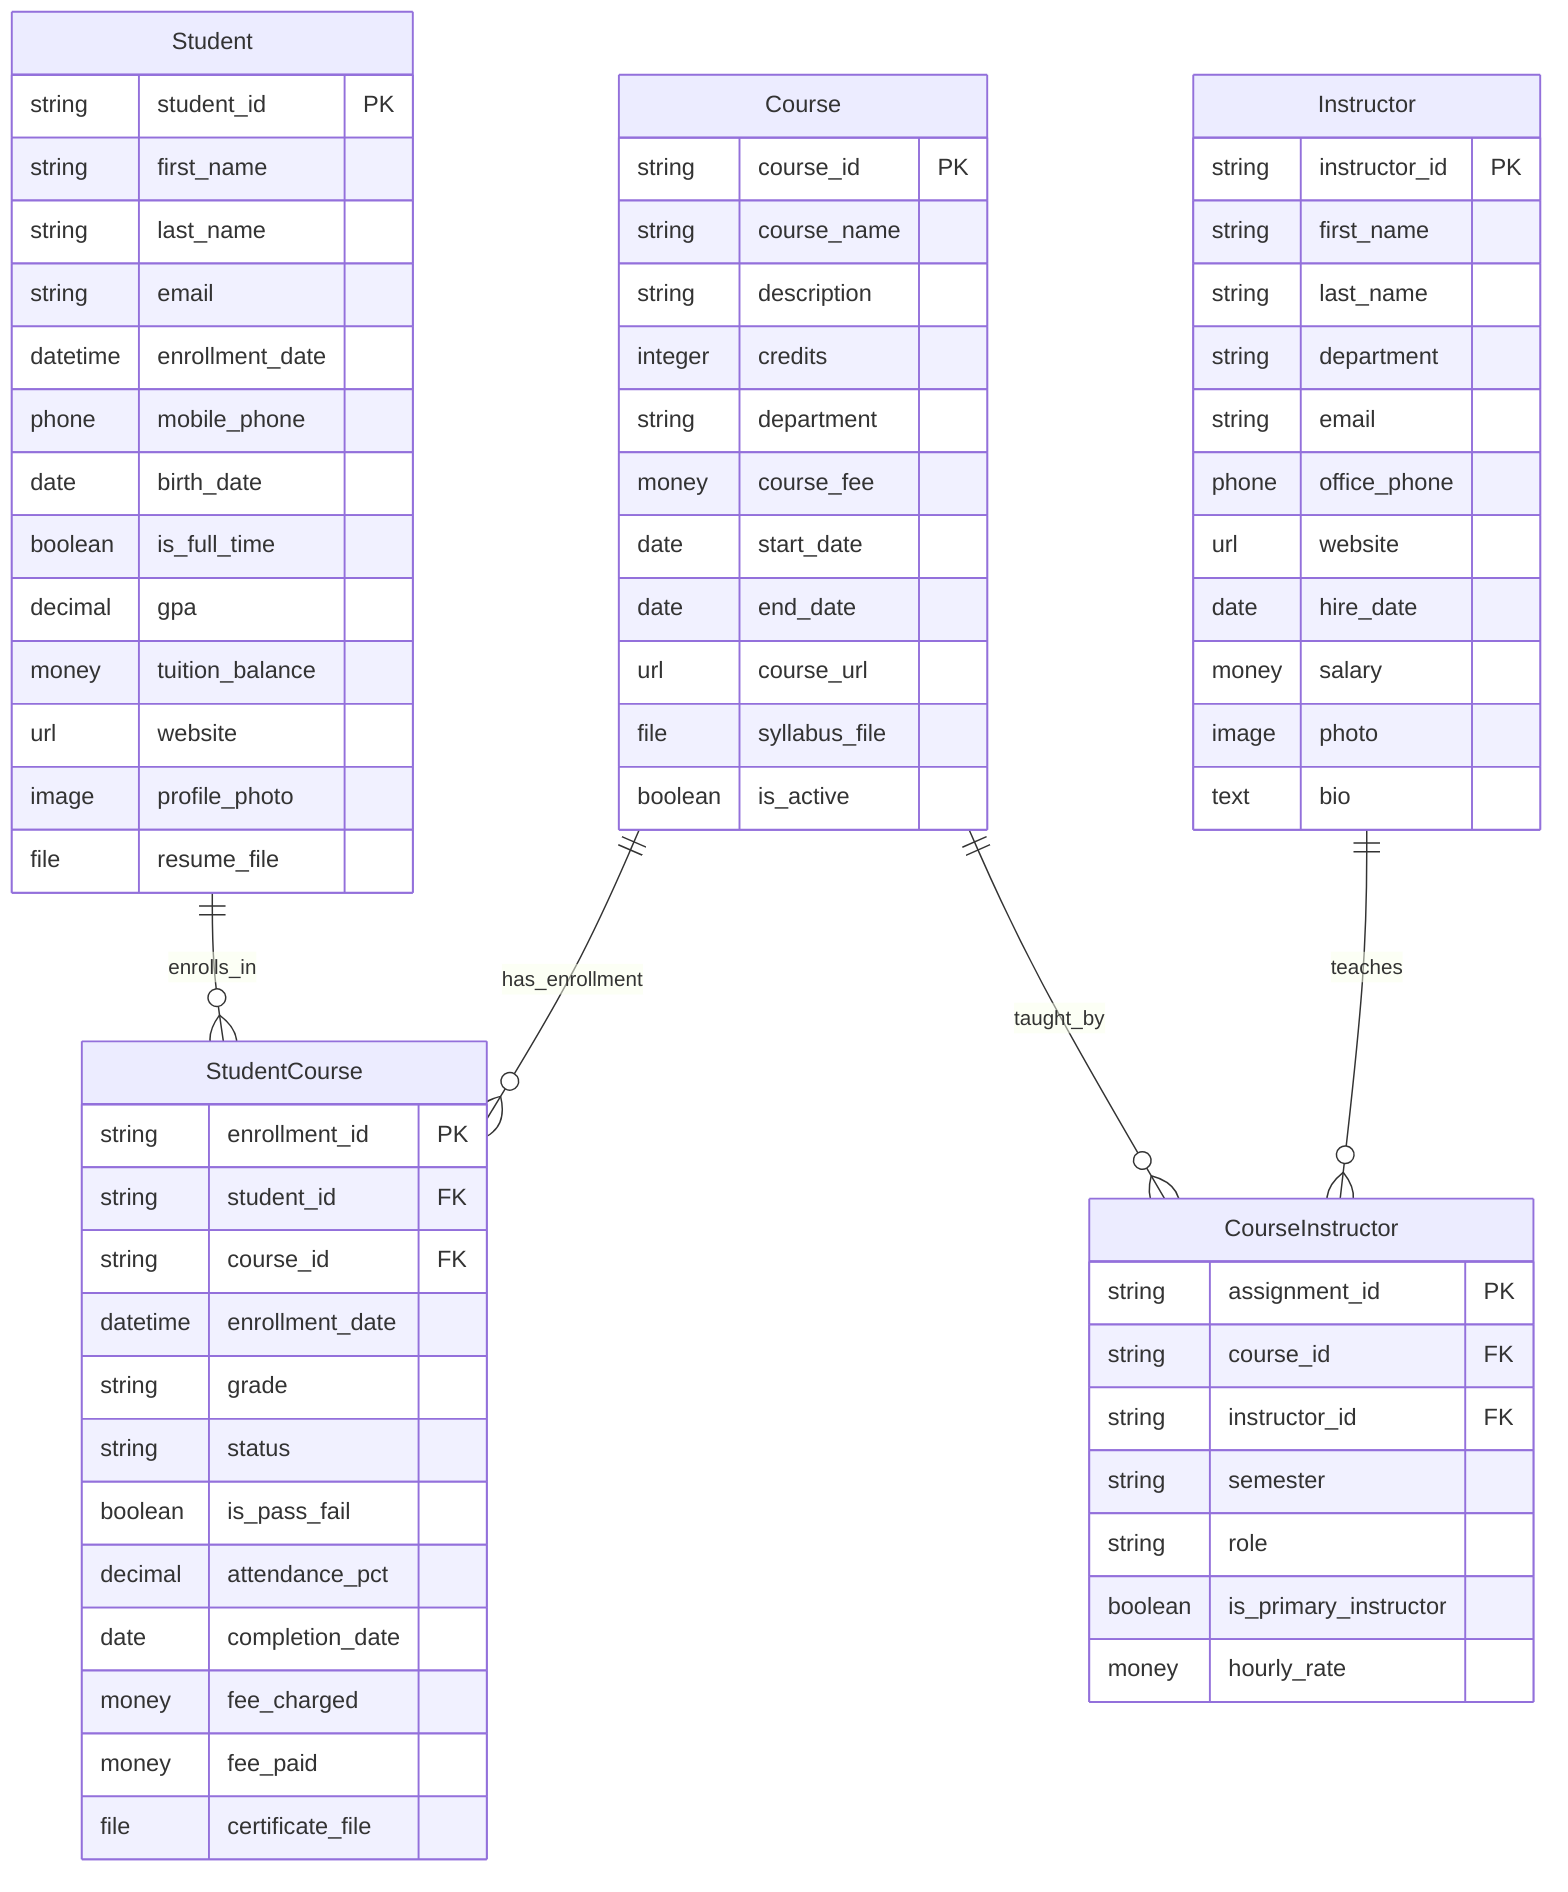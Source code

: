 erDiagram
    Student {
        string  student_id PK
        string  first_name
        string  last_name
        string  email
        datetime enrollment_date
        phone   mobile_phone
        date    birth_date
        boolean is_full_time
        decimal gpa
        money   tuition_balance
        url     website
        image   profile_photo
        file    resume_file
    }
    
    Course {
        string  course_id PK
        string  course_name
        string  description
        integer credits
        string  department
        money   course_fee
        date    start_date
        date    end_date
        url     course_url
        file    syllabus_file
        boolean is_active
    }
    
    Instructor {
        string  instructor_id PK
        string  first_name
        string  last_name
        string  department
        string  email
        phone   office_phone
        url     website
        date    hire_date
        money   salary
        image   photo
        text    bio
    }
    
    StudentCourse {
        string  enrollment_id PK
        string  student_id FK
        string  course_id  FK
        datetime enrollment_date
        string  grade
        string  status
        boolean is_pass_fail
        decimal attendance_pct
        date    completion_date
        money   fee_charged
        money   fee_paid
        file    certificate_file
    }
    
    CourseInstructor {
        string  assignment_id PK
        string  course_id     FK
        string  instructor_id FK
        string  semester
        string  role
        boolean is_primary_instructor
        money   hourly_rate
    }
    
    Student     ||--o{ StudentCourse   : "enrolls_in"
    Course      ||--o{ StudentCourse   : "has_enrollment"
    Course      ||--o{ CourseInstructor: "taught_by"
    Instructor  ||--o{ CourseInstructor: "teaches"